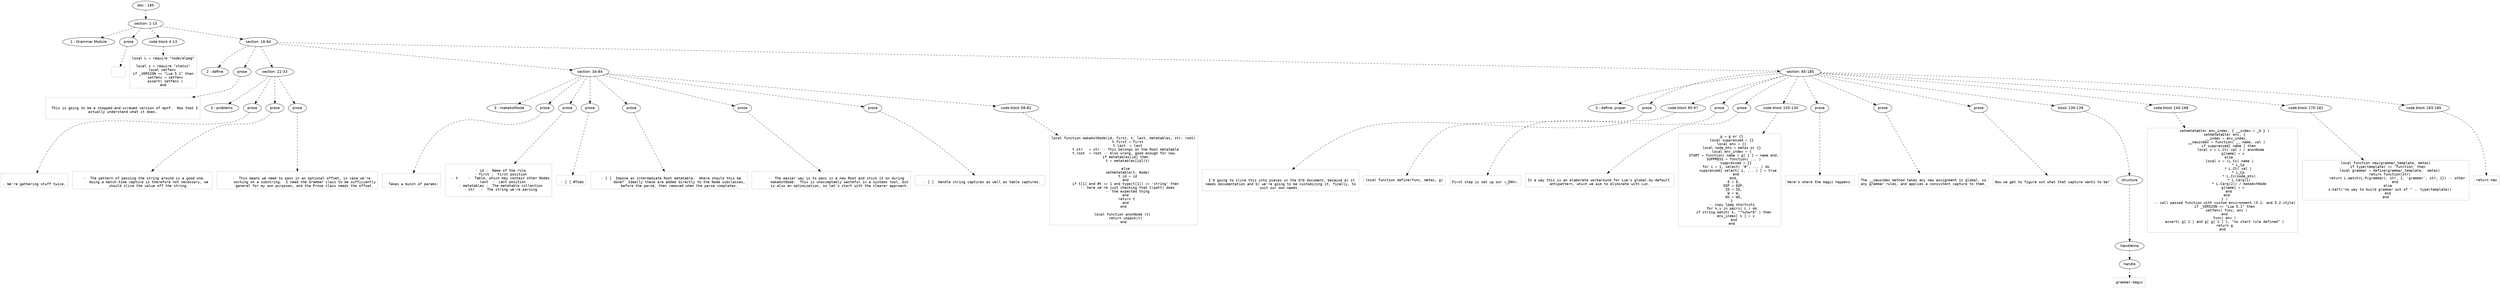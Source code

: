 digraph hierarchy {

node [fontname=Helvetica]
edge [style=dashed]

doc_0 [label="doc - 185"]


doc_0 -> { section_1}
{rank=same; section_1}

section_1 [label="section: 1-15"]


section_1 -> { header_2 prose_3 codeblock_4 section_5}
{rank=same; header_2 prose_3 codeblock_4 section_5}

header_2 [label="1 : Grammar Module"]

prose_3 [label="prose"]

codeblock_4 [label="code block 4-13"]

section_5 [label="section: 16-84"]


prose_3 -> leaf_6
leaf_6  [color=Gray,shape=rectangle,fontname=Inconsolata,label="

"]
codeblock_4 -> leaf_7
leaf_7  [color=Gray,shape=rectangle,fontname=Inconsolata,label="local L = require \"node/elpeg\"

local s = require \"status\"
local setfenv 
if _VERSION == \"Lua 5.1\" then
  setfenv = setfenv
  assert( setfenv )
end"]
section_5 -> { header_8 prose_9 section_10 section_11 section_12}
{rank=same; header_8 prose_9 section_10 section_11 section_12}

header_8 [label="2 : define"]

prose_9 [label="prose"]

section_10 [label="section: 22-33"]

section_11 [label="section: 34-84"]

section_12 [label="section: 85-185"]


prose_9 -> leaf_13
leaf_13  [color=Gray,shape=rectangle,fontname=Inconsolata,label="

  This is going to be a chopped-and-screwed version of epnf.  Now that I
actually understand what it does.

"]
section_10 -> { header_14 prose_15 prose_16 prose_17}
{rank=same; header_14 prose_15 prose_16 prose_17}

header_14 [label="3 : problems"]

prose_15 [label="prose"]

prose_16 [label="prose"]

prose_17 [label="prose"]


prose_15 -> leaf_18
leaf_18  [color=Gray,shape=rectangle,fontname=Inconsolata,label="

- We're gathering stuff twice.
"]
prose_16 -> leaf_19
leaf_19  [color=Gray,shape=rectangle,fontname=Inconsolata,label="
  -  The pattern of passing the string around is a good one.
       doing a match-time capture is therefore not necessary, we 
       should slice the value off the string. 
"]
prose_17 -> leaf_20
leaf_20  [color=Gray,shape=rectangle,fontname=Inconsolata,label="
    -  This means we need to pass in an optional offset, in case we're
       working on a substring.  I need the Grammar class to be sufficiently
       general for my own purposes, and the Prose class needs the offset.
"]
section_11 -> { header_21 prose_22 prose_23 prose_24 prose_25 prose_26 prose_27 codeblock_28}
{rank=same; header_21 prose_22 prose_23 prose_24 prose_25 prose_26 prose_27 codeblock_28}

header_21 [label="3 : makeAstNode"]

prose_22 [label="prose"]

prose_23 [label="prose"]

prose_24 [label="prose"]

prose_25 [label="prose"]

prose_26 [label="prose"]

prose_27 [label="prose"]

codeblock_28 [label="code block 58-82"]


prose_22 -> leaf_29
leaf_29  [color=Gray,shape=rectangle,fontname=Inconsolata,label="

  Takes a bunch of params:
"]
prose_23 -> leaf_30
leaf_30  [color=Gray,shape=rectangle,fontname=Inconsolata,label="
  - id :  Name of the rule
  - first :  First position
  - t     :  Table, which may contain other Nodes
  - last  :  Last position
  - metatables :  The metatable collection
  - str   :  The string we're parsing

"]
prose_24 -> leaf_31
leaf_31  [color=Gray,shape=rectangle,fontname=Inconsolata,label="
 - [ ] #Todo
"]
prose_25 -> leaf_32
leaf_32  [color=Gray,shape=rectangle,fontname=Inconsolata,label="
   - [ ]  Impose an intermediate Root metatable.  Where should this be 
          done?  Ideally these are added directly to the Node subclasses,
          before the parse, then removed when the parse completes.
"]
prose_26 -> leaf_33
leaf_33  [color=Gray,shape=rectangle,fontname=Inconsolata,label="
     -  The easier way is to pass in a new Root and stick it on during
        makeAstNode.  This is unacceptably wasteful in a systems tool, but
        is also an optimization, so let's start with the clearer approach.
"]
prose_27 -> leaf_34
leaf_34  [color=Gray,shape=rectangle,fontname=Inconsolata,label="
   - [ ]  Handle string captures as well as table captures. 
"]
codeblock_28 -> leaf_35
leaf_35  [color=Gray,shape=rectangle,fontname=Inconsolata,label="local function makeAstNode(id, first, t, last, metatables, str, root)
    t.first = first
    t.last  = last
  t.str   = str -- This belongs on the Root metatable
  t.root  = root -- Also wrong, good enough for now. 
  if metatables[id] then
    t = metatables[id](t)

  else
    setmetatable(t, Node)
    t.id = id
  end
  if t[1] and #t == 1 and type(t[1]) == 'string' then
    -- here we're just checking that C(patt) does
    -- the expected thing
  end
    return t 
  end
end

local function anonNode (t) 
  return unpack(t)
end"]
section_12 -> { header_36 prose_37 codeblock_38 prose_39 prose_40 codeblock_41 prose_42 prose_43 prose_44 block_45 codeblock_46 codeblock_47 codeblock_48}
{rank=same; header_36 prose_37 codeblock_38 prose_39 prose_40 codeblock_41 prose_42 prose_43 prose_44 block_45 codeblock_46 codeblock_47 codeblock_48}

header_36 [label="3 : define, proper"]

prose_37 [label="prose"]

codeblock_38 [label="code block 95-97"]

prose_39 [label="prose"]

prose_40 [label="prose"]

codeblock_41 [label="code block 105-130"]

prose_42 [label="prose"]

prose_43 [label="prose"]

prose_44 [label="prose"]

block_45 [label="block 139-139"]

codeblock_46 [label="code block 140-168"]

codeblock_47 [label="code block 170-181"]

codeblock_48 [label="code block 183-185"]


prose_37 -> leaf_49
leaf_49  [color=Gray,shape=rectangle,fontname=Inconsolata,label="

  I'm going to slice this into pieces in the Orb document, because a) it 
needs documentation and b) we're going to be customizing it, finally, to
suit our own needs. 
"]
codeblock_38 -> leaf_50
leaf_50  [color=Gray,shape=rectangle,fontname=Inconsolata,label="local function define(func, metas, g)"]
prose_39 -> leaf_51
leaf_51  [color=Gray,shape=rectangle,fontname=Inconsolata,label="
First step is set up our =_ENV=.
"]
prose_40 -> leaf_52
leaf_52  [color=Gray,shape=rectangle,fontname=Inconsolata,label="
In a way this is an elaborate workaround for Lua's global-by-default 
antipattern, which we aim to eliminate with Lun.
"]
codeblock_41 -> leaf_53
leaf_53  [color=Gray,shape=rectangle,fontname=Inconsolata,label="  g = g or {}
  local suppressed = {}
  local env = {}
  local node_mts = metas or {}
  local env_index = {
    START = function( name ) g[ 1 ] = name end,
    SUPPRESS = function( ... )
      suppressed = {}
      for i = 1, select( '#', ... ) do
        suppressed[ select( i, ... ) ] = true
      end
    end,
    E = E,
    EOF = EOF,
    ID = ID,
    W = W,
    WS = WS,
  }
  -- copy lpeg shortcuts
  for k,v in pairs( L ) do
    if string.match( k, \"^%u%w*$\" ) then
      env_index[ k ] = v
    end
  end"]
prose_42 -> leaf_54
leaf_54  [color=Gray,shape=rectangle,fontname=Inconsolata,label="
Here's where the magic happens.
"]
prose_43 -> leaf_55
leaf_55  [color=Gray,shape=rectangle,fontname=Inconsolata,label="
The __newindex method takes any new assignment in global, so
any grammar rules, and applies a consistent capture to them.
"]
prose_44 -> leaf_56
leaf_56  [color=Gray,shape=rectangle,fontname=Inconsolata,label="
Now we get to figure out what that capture wants to be!
"]
block_45 -> { structure_57}
{rank=same; structure_57}

structure_57 [label="structure"]


structure_57 -> { handleline_58}
{rank=same; handleline_58}

handleline_58 [label="handleline"]


handleline_58 -> { handle_59}
{rank=same; handle_59}

handle_59 [label="handle"]


handle_59 -> leaf_60
leaf_60  [color=Gray,shape=rectangle,fontname=Inconsolata,label="grammar-magic"]
codeblock_46 -> leaf_61
leaf_61  [color=Gray,shape=rectangle,fontname=Inconsolata,label="  setmetatable( env_index, { __index = _G } )
  setmetatable( env, {
    __index = env_index,
    __newindex = function( _, name, val )
      if suppressed[ name ] then
        local v = L.Ct( val ) / anonNode
          g[name] = v
      else
        local v = (L.Cc( name ) 
                * L_Cp 
                * L.Ct( val ) 
                * L_Cp 
                * L.Cc(node_mts)
                * L.Carg(1)
                * L.Carg(2)) / makeAstNode
          g[name] = v
      end
    end
  } )
  -- call passed function with custom environment (5.1- and 5.2-style)
  if _VERSION == \"Lua 5.1\" then
    setfenv( func, env )
  end
  func( env )
  assert( g[ 1 ] and g[ g[ 1 ] ], \"no start rule defined\" )
  return g
end"]
codeblock_47 -> leaf_62
leaf_62  [color=Gray,shape=rectangle,fontname=Inconsolata,label="local function new(grammar_template, metas)
  if type(template) == 'function' then
    local grammar = define(grammar_template,  metas)
    return function(str)
            return L.match(L.P(grammar), str, 1, 'grammar', str, {}) -- other 
         end
  else
    s:halt(\"no way to build grammar out of \" .. type(template))
  end
end"]
codeblock_48 -> leaf_63
leaf_63  [color=Gray,shape=rectangle,fontname=Inconsolata,label="return new"]

}
